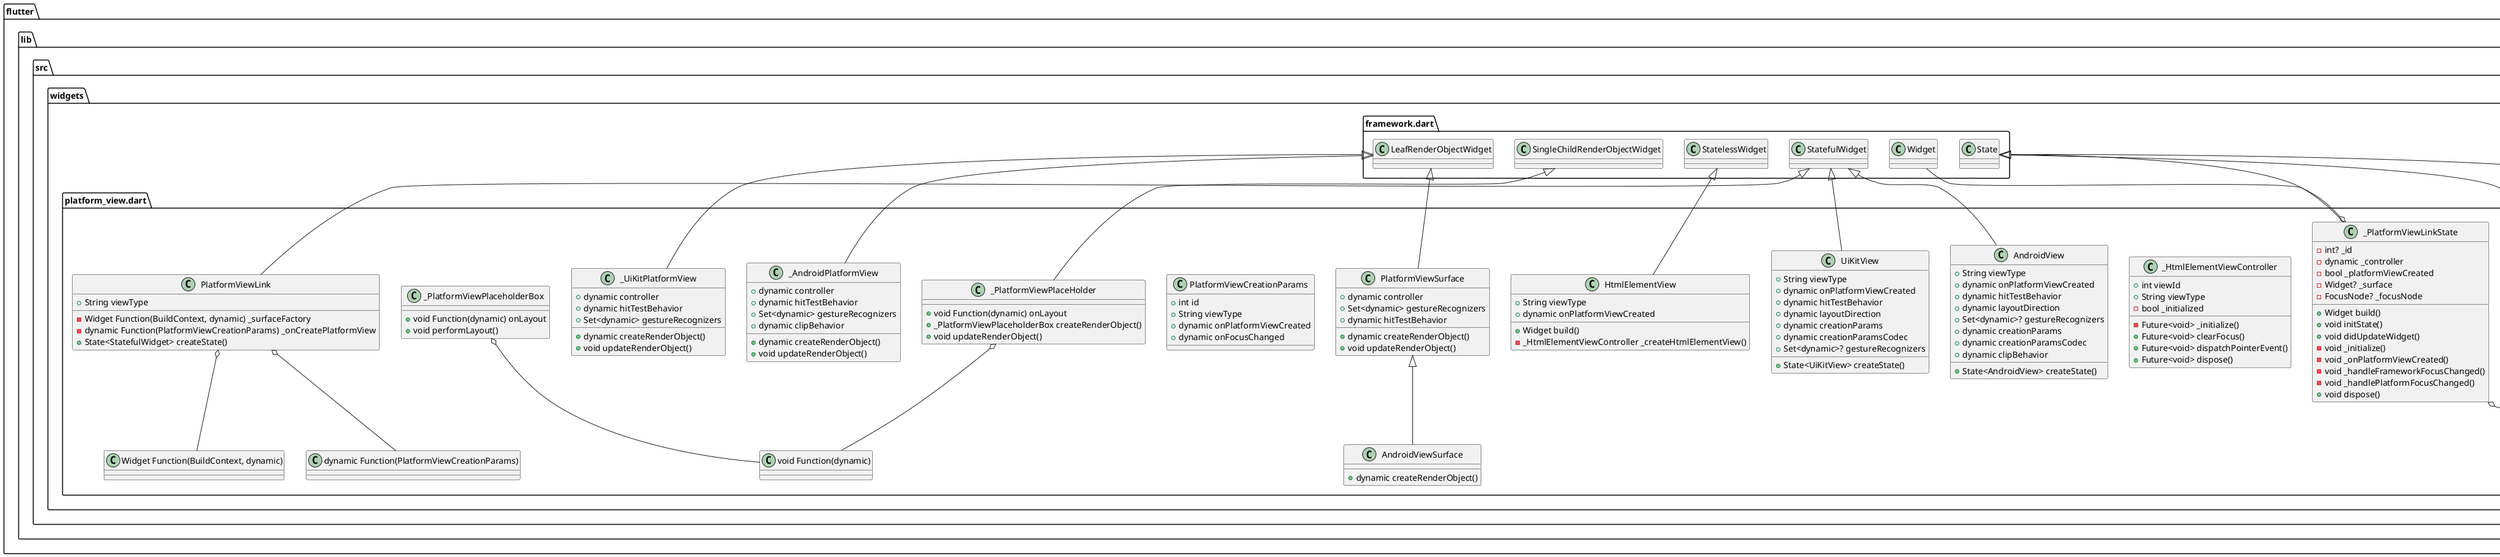 @startuml
set namespaceSeparator ::

class "flutter::lib::src::widgets::platform_view.dart::AndroidView" {
  +String viewType
  +dynamic onPlatformViewCreated
  +dynamic hitTestBehavior
  +dynamic layoutDirection
  +Set<dynamic>? gestureRecognizers
  +dynamic creationParams
  +dynamic creationParamsCodec
  +dynamic clipBehavior
  +State<AndroidView> createState()
}

"flutter::lib::src::widgets::framework.dart::StatefulWidget" <|-- "flutter::lib::src::widgets::platform_view.dart::AndroidView"

class "flutter::lib::src::widgets::platform_view.dart::UiKitView" {
  +String viewType
  +dynamic onPlatformViewCreated
  +dynamic hitTestBehavior
  +dynamic layoutDirection
  +dynamic creationParams
  +dynamic creationParamsCodec
  +Set<dynamic>? gestureRecognizers
  +State<UiKitView> createState()
}

"flutter::lib::src::widgets::framework.dart::StatefulWidget" <|-- "flutter::lib::src::widgets::platform_view.dart::UiKitView"

class "flutter::lib::src::widgets::platform_view.dart::HtmlElementView" {
  +String viewType
  +dynamic onPlatformViewCreated
  +Widget build()
  -_HtmlElementViewController _createHtmlElementView()
}

"flutter::lib::src::widgets::framework.dart::StatelessWidget" <|-- "flutter::lib::src::widgets::platform_view.dart::HtmlElementView"

class "flutter::lib::src::widgets::platform_view.dart::_HtmlElementViewController" {
  +int viewId
  +String viewType
  -bool _initialized
  -Future<void> _initialize()
  +Future<void> clearFocus()
  +Future<void> dispatchPointerEvent()
  +Future<void> dispose()
}

class "flutter::lib::src::widgets::platform_view.dart::_AndroidViewState" {
  -int? _id
  -dynamic _controller
  -dynamic _layoutDirection
  -bool _initialized
  -FocusNode? _focusNode
  {static} -Set<dynamic> _emptyRecognizersSet
  +Widget build()
  -void _initializeOnce()
  +void didChangeDependencies()
  +void didUpdateWidget()
  -dynamic _findLayoutDirection()
  +void dispose()
  -void _createNewAndroidView()
  -void _onFocusChange()
}

"flutter::lib::src::widgets::platform_view.dart::_AndroidViewState" o-- "flutter::lib::src::widgets::focus_manager.dart::FocusNode"
"flutter::lib::src::widgets::framework.dart::State" <|-- "flutter::lib::src::widgets::platform_view.dart::_AndroidViewState"

class "flutter::lib::src::widgets::platform_view.dart::_UiKitViewState" {
  -dynamic _controller
  -dynamic _layoutDirection
  -bool _initialized
  -FocusNode _focusNode
  {static} -Set<dynamic> _emptyRecognizersSet
  +Widget build()
  -void _initializeOnce()
  +void didChangeDependencies()
  +void didUpdateWidget()
  -dynamic _findLayoutDirection()
  +void dispose()
  -Future<void> _createNewUiKitView()
  -void _onFocusChange()
}

"flutter::lib::src::widgets::platform_view.dart::_UiKitViewState" o-- "flutter::lib::src::widgets::focus_manager.dart::FocusNode"
"flutter::lib::src::widgets::framework.dart::State" <|-- "flutter::lib::src::widgets::platform_view.dart::_UiKitViewState"

class "flutter::lib::src::widgets::platform_view.dart::_AndroidPlatformView" {
  +dynamic controller
  +dynamic hitTestBehavior
  +Set<dynamic> gestureRecognizers
  +dynamic clipBehavior
  +dynamic createRenderObject()
  +void updateRenderObject()
}

"flutter::lib::src::widgets::framework.dart::LeafRenderObjectWidget" <|-- "flutter::lib::src::widgets::platform_view.dart::_AndroidPlatformView"

class "flutter::lib::src::widgets::platform_view.dart::_UiKitPlatformView" {
  +dynamic controller
  +dynamic hitTestBehavior
  +Set<dynamic> gestureRecognizers
  +dynamic createRenderObject()
  +void updateRenderObject()
}

"flutter::lib::src::widgets::framework.dart::LeafRenderObjectWidget" <|-- "flutter::lib::src::widgets::platform_view.dart::_UiKitPlatformView"

class "flutter::lib::src::widgets::platform_view.dart::PlatformViewCreationParams" {
  +int id
  +String viewType
  +dynamic onPlatformViewCreated
  +dynamic onFocusChanged
}

class "flutter::lib::src::widgets::platform_view.dart::PlatformViewLink" {
  -Widget Function(BuildContext, dynamic) _surfaceFactory
  -dynamic Function(PlatformViewCreationParams) _onCreatePlatformView
  +String viewType
  +State<StatefulWidget> createState()
}

"flutter::lib::src::widgets::platform_view.dart::PlatformViewLink" o-- "flutter::lib::src::widgets::platform_view.dart::Widget Function(BuildContext, dynamic)"
"flutter::lib::src::widgets::platform_view.dart::PlatformViewLink" o-- "flutter::lib::src::widgets::platform_view.dart::dynamic Function(PlatformViewCreationParams)"
"flutter::lib::src::widgets::framework.dart::StatefulWidget" <|-- "flutter::lib::src::widgets::platform_view.dart::PlatformViewLink"

class "flutter::lib::src::widgets::platform_view.dart::_PlatformViewLinkState" {
  -int? _id
  -dynamic _controller
  -bool _platformViewCreated
  -Widget? _surface
  -FocusNode? _focusNode
  +Widget build()
  +void initState()
  +void didUpdateWidget()
  -void _initialize()
  -void _onPlatformViewCreated()
  -void _handleFrameworkFocusChanged()
  -void _handlePlatformFocusChanged()
  +void dispose()
}

"flutter::lib::src::widgets::platform_view.dart::_PlatformViewLinkState" o-- "flutter::lib::src::widgets::framework.dart::Widget"
"flutter::lib::src::widgets::platform_view.dart::_PlatformViewLinkState" o-- "flutter::lib::src::widgets::focus_manager.dart::FocusNode"
"flutter::lib::src::widgets::framework.dart::State" <|-- "flutter::lib::src::widgets::platform_view.dart::_PlatformViewLinkState"

class "flutter::lib::src::widgets::platform_view.dart::PlatformViewSurface" {
  +dynamic controller
  +Set<dynamic> gestureRecognizers
  +dynamic hitTestBehavior
  +dynamic createRenderObject()
  +void updateRenderObject()
}

"flutter::lib::src::widgets::framework.dart::LeafRenderObjectWidget" <|-- "flutter::lib::src::widgets::platform_view.dart::PlatformViewSurface"

class "flutter::lib::src::widgets::platform_view.dart::AndroidViewSurface" {
  +dynamic createRenderObject()
}

"flutter::lib::src::widgets::platform_view.dart::PlatformViewSurface" <|-- "flutter::lib::src::widgets::platform_view.dart::AndroidViewSurface"

class "flutter::lib::src::widgets::platform_view.dart::_PlatformViewPlaceholderBox" {
  +void Function(dynamic) onLayout
  +void performLayout()
}

"flutter::lib::src::widgets::platform_view.dart::_PlatformViewPlaceholderBox" o-- "flutter::lib::src::widgets::platform_view.dart::void Function(dynamic)"

class "flutter::lib::src::widgets::platform_view.dart::_PlatformViewPlaceHolder" {
  +void Function(dynamic) onLayout
  +_PlatformViewPlaceholderBox createRenderObject()
  +void updateRenderObject()
}

"flutter::lib::src::widgets::platform_view.dart::_PlatformViewPlaceHolder" o-- "flutter::lib::src::widgets::platform_view.dart::void Function(dynamic)"
"flutter::lib::src::widgets::framework.dart::SingleChildRenderObjectWidget" <|-- "flutter::lib::src::widgets::platform_view.dart::_PlatformViewPlaceHolder"


@enduml